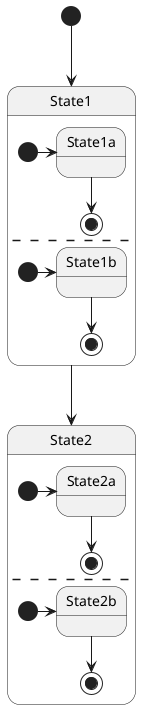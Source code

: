 {
  "sha1": "iornsu3ftgwsn4afdmrdty9gy9e29pu",
  "insertion": {
    "when": "2024-06-03T18:59:31.011Z",
    "user": "plantuml@gmail.com"
  }
}
@startuml

state State1 {
   [*] -> State1a
   State1a --> [*] 
   --
   [*] -> State1b
   State1b --> [*] 
}

state State2 {
   [*] -> State2a
   State2a --> [*] 
   --
   [*] -> State2b
   State2b --> [*] 
}

[*] --> State1
State1 --> State2
@enduml
